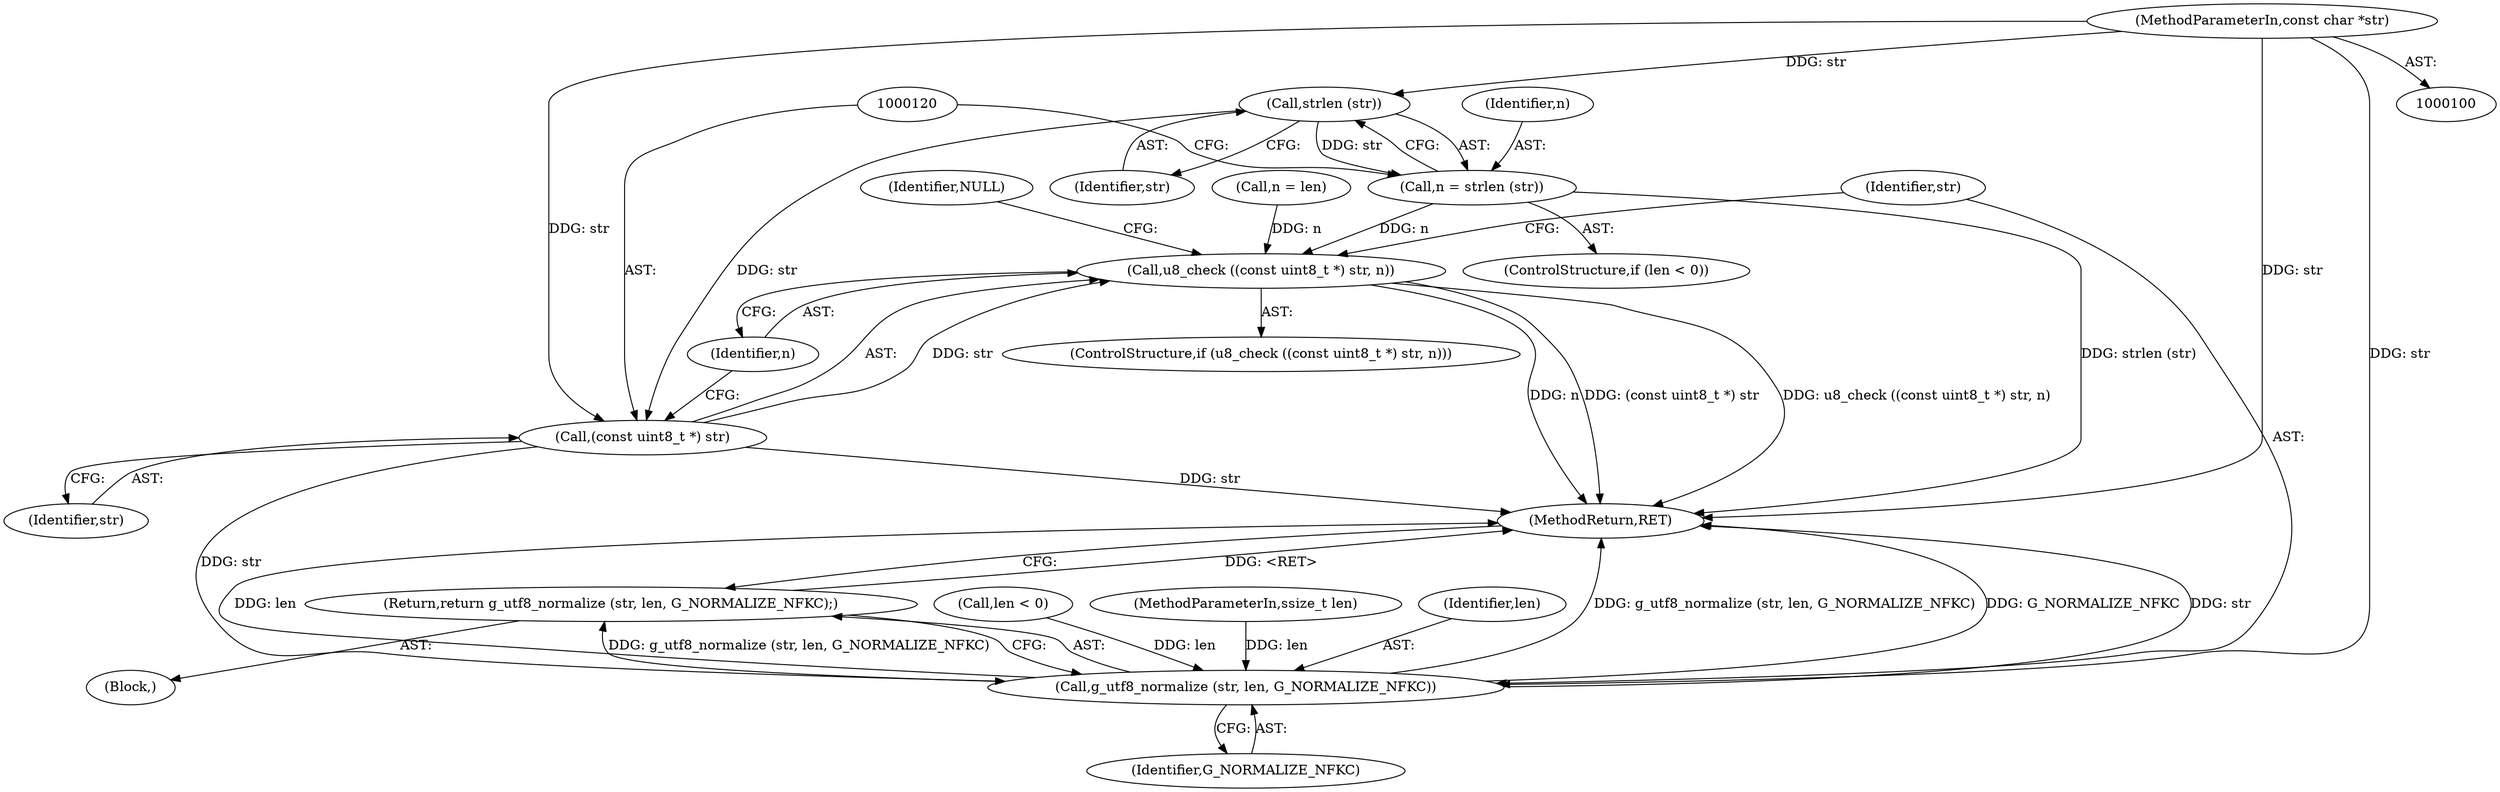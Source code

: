 digraph "0_savannah_1fbee57ef3c72db2206dd87e4162108b2f425555@API" {
"1000111" [label="(Call,strlen (str))"];
"1000101" [label="(MethodParameterIn,const char *str)"];
"1000109" [label="(Call,n = strlen (str))"];
"1000118" [label="(Call,u8_check ((const uint8_t *) str, n))"];
"1000119" [label="(Call,(const uint8_t *) str)"];
"1000126" [label="(Call,g_utf8_normalize (str, len, G_NORMALIZE_NFKC))"];
"1000125" [label="(Return,return g_utf8_normalize (str, len, G_NORMALIZE_NFKC);)"];
"1000118" [label="(Call,u8_check ((const uint8_t *) str, n))"];
"1000130" [label="(MethodReturn,RET)"];
"1000129" [label="(Identifier,G_NORMALIZE_NFKC)"];
"1000111" [label="(Call,strlen (str))"];
"1000119" [label="(Call,(const uint8_t *) str)"];
"1000114" [label="(Call,n = len)"];
"1000106" [label="(Call,len < 0)"];
"1000105" [label="(ControlStructure,if (len < 0))"];
"1000125" [label="(Return,return g_utf8_normalize (str, len, G_NORMALIZE_NFKC);)"];
"1000103" [label="(Block,)"];
"1000122" [label="(Identifier,n)"];
"1000102" [label="(MethodParameterIn,ssize_t len)"];
"1000126" [label="(Call,g_utf8_normalize (str, len, G_NORMALIZE_NFKC))"];
"1000117" [label="(ControlStructure,if (u8_check ((const uint8_t *) str, n)))"];
"1000110" [label="(Identifier,n)"];
"1000124" [label="(Identifier,NULL)"];
"1000128" [label="(Identifier,len)"];
"1000109" [label="(Call,n = strlen (str))"];
"1000127" [label="(Identifier,str)"];
"1000112" [label="(Identifier,str)"];
"1000121" [label="(Identifier,str)"];
"1000101" [label="(MethodParameterIn,const char *str)"];
"1000111" -> "1000109"  [label="AST: "];
"1000111" -> "1000112"  [label="CFG: "];
"1000112" -> "1000111"  [label="AST: "];
"1000109" -> "1000111"  [label="CFG: "];
"1000111" -> "1000109"  [label="DDG: str"];
"1000101" -> "1000111"  [label="DDG: str"];
"1000111" -> "1000119"  [label="DDG: str"];
"1000101" -> "1000100"  [label="AST: "];
"1000101" -> "1000130"  [label="DDG: str"];
"1000101" -> "1000119"  [label="DDG: str"];
"1000101" -> "1000126"  [label="DDG: str"];
"1000109" -> "1000105"  [label="AST: "];
"1000110" -> "1000109"  [label="AST: "];
"1000120" -> "1000109"  [label="CFG: "];
"1000109" -> "1000130"  [label="DDG: strlen (str)"];
"1000109" -> "1000118"  [label="DDG: n"];
"1000118" -> "1000117"  [label="AST: "];
"1000118" -> "1000122"  [label="CFG: "];
"1000119" -> "1000118"  [label="AST: "];
"1000122" -> "1000118"  [label="AST: "];
"1000124" -> "1000118"  [label="CFG: "];
"1000127" -> "1000118"  [label="CFG: "];
"1000118" -> "1000130"  [label="DDG: u8_check ((const uint8_t *) str, n)"];
"1000118" -> "1000130"  [label="DDG: n"];
"1000118" -> "1000130"  [label="DDG: (const uint8_t *) str"];
"1000119" -> "1000118"  [label="DDG: str"];
"1000114" -> "1000118"  [label="DDG: n"];
"1000119" -> "1000121"  [label="CFG: "];
"1000120" -> "1000119"  [label="AST: "];
"1000121" -> "1000119"  [label="AST: "];
"1000122" -> "1000119"  [label="CFG: "];
"1000119" -> "1000130"  [label="DDG: str"];
"1000119" -> "1000126"  [label="DDG: str"];
"1000126" -> "1000125"  [label="AST: "];
"1000126" -> "1000129"  [label="CFG: "];
"1000127" -> "1000126"  [label="AST: "];
"1000128" -> "1000126"  [label="AST: "];
"1000129" -> "1000126"  [label="AST: "];
"1000125" -> "1000126"  [label="CFG: "];
"1000126" -> "1000130"  [label="DDG: g_utf8_normalize (str, len, G_NORMALIZE_NFKC)"];
"1000126" -> "1000130"  [label="DDG: G_NORMALIZE_NFKC"];
"1000126" -> "1000130"  [label="DDG: str"];
"1000126" -> "1000130"  [label="DDG: len"];
"1000126" -> "1000125"  [label="DDG: g_utf8_normalize (str, len, G_NORMALIZE_NFKC)"];
"1000106" -> "1000126"  [label="DDG: len"];
"1000102" -> "1000126"  [label="DDG: len"];
"1000125" -> "1000103"  [label="AST: "];
"1000130" -> "1000125"  [label="CFG: "];
"1000125" -> "1000130"  [label="DDG: <RET>"];
}
